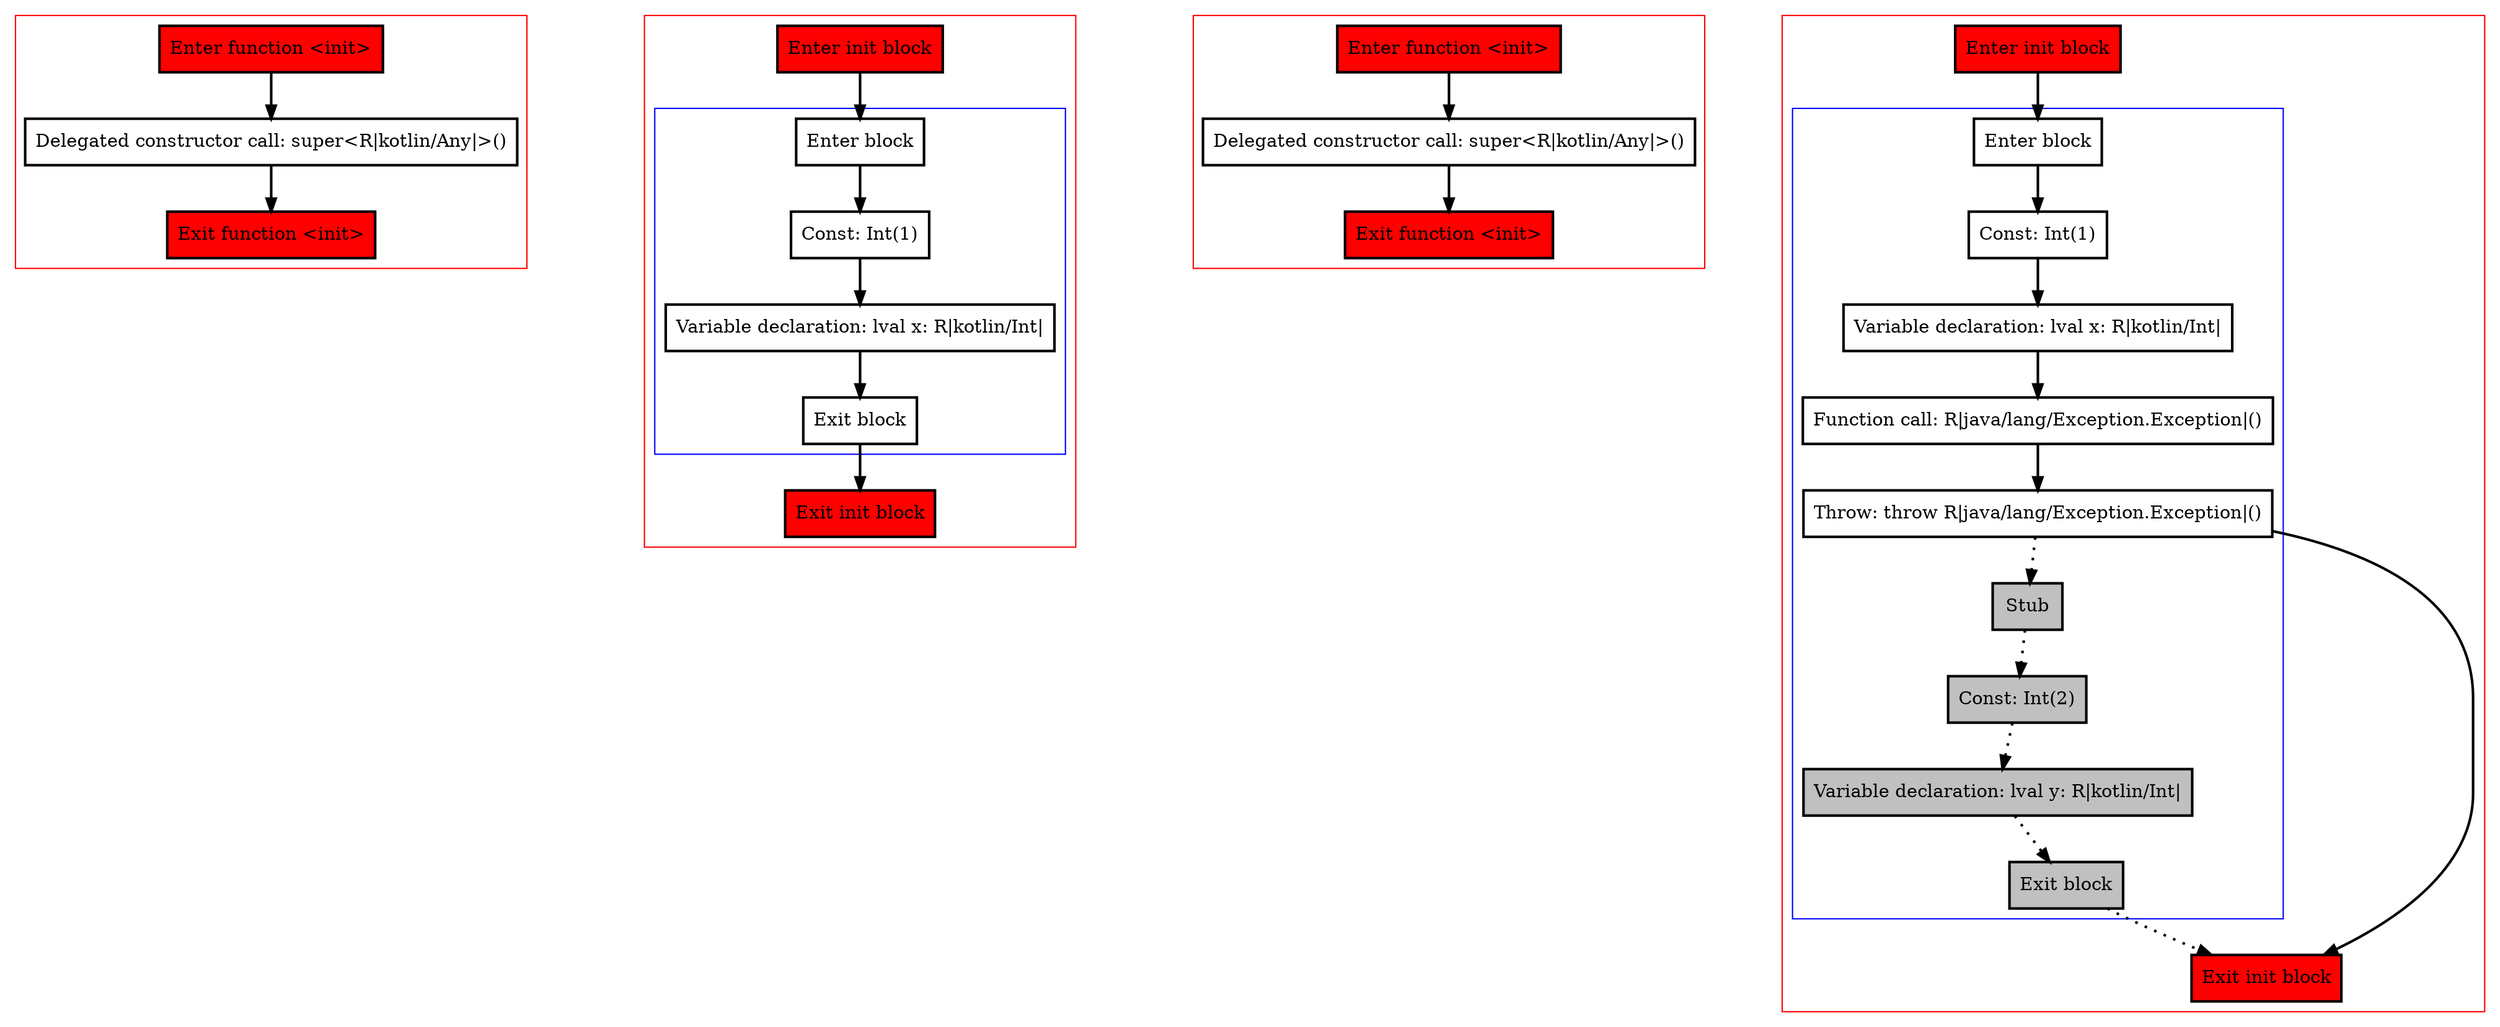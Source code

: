 digraph initBlock_kt {
    graph [nodesep=3]
    node [shape=box penwidth=2]
    edge [penwidth=2]

    subgraph cluster_0 {
        color=red
        0 [label="Enter function <init>" style="filled" fillcolor=red];
        1 [label="Delegated constructor call: super<R|kotlin/Any|>()"];
        2 [label="Exit function <init>" style="filled" fillcolor=red];
    }

    0 -> {1};
    1 -> {2};

    subgraph cluster_1 {
        color=red
        3 [label="Enter init block" style="filled" fillcolor=red];
        subgraph cluster_2 {
            color=blue
            4 [label="Enter block"];
            5 [label="Const: Int(1)"];
            6 [label="Variable declaration: lval x: R|kotlin/Int|"];
            7 [label="Exit block"];
        }
        8 [label="Exit init block" style="filled" fillcolor=red];
    }

    3 -> {4};
    4 -> {5};
    5 -> {6};
    6 -> {7};
    7 -> {8};

    subgraph cluster_3 {
        color=red
        9 [label="Enter function <init>" style="filled" fillcolor=red];
        10 [label="Delegated constructor call: super<R|kotlin/Any|>()"];
        11 [label="Exit function <init>" style="filled" fillcolor=red];
    }

    9 -> {10};
    10 -> {11};

    subgraph cluster_4 {
        color=red
        12 [label="Enter init block" style="filled" fillcolor=red];
        subgraph cluster_5 {
            color=blue
            13 [label="Enter block"];
            14 [label="Const: Int(1)"];
            15 [label="Variable declaration: lval x: R|kotlin/Int|"];
            16 [label="Function call: R|java/lang/Exception.Exception|()"];
            17 [label="Throw: throw R|java/lang/Exception.Exception|()"];
            18 [label="Stub" style="filled" fillcolor=gray];
            19 [label="Const: Int(2)" style="filled" fillcolor=gray];
            20 [label="Variable declaration: lval y: R|kotlin/Int|" style="filled" fillcolor=gray];
            21 [label="Exit block" style="filled" fillcolor=gray];
        }
        22 [label="Exit init block" style="filled" fillcolor=red];
    }

    12 -> {13};
    13 -> {14};
    14 -> {15};
    15 -> {16};
    16 -> {17};
    17 -> {22};
    17 -> {18} [style=dotted];
    18 -> {19} [style=dotted];
    19 -> {20} [style=dotted];
    20 -> {21} [style=dotted];
    21 -> {22} [style=dotted];

}
